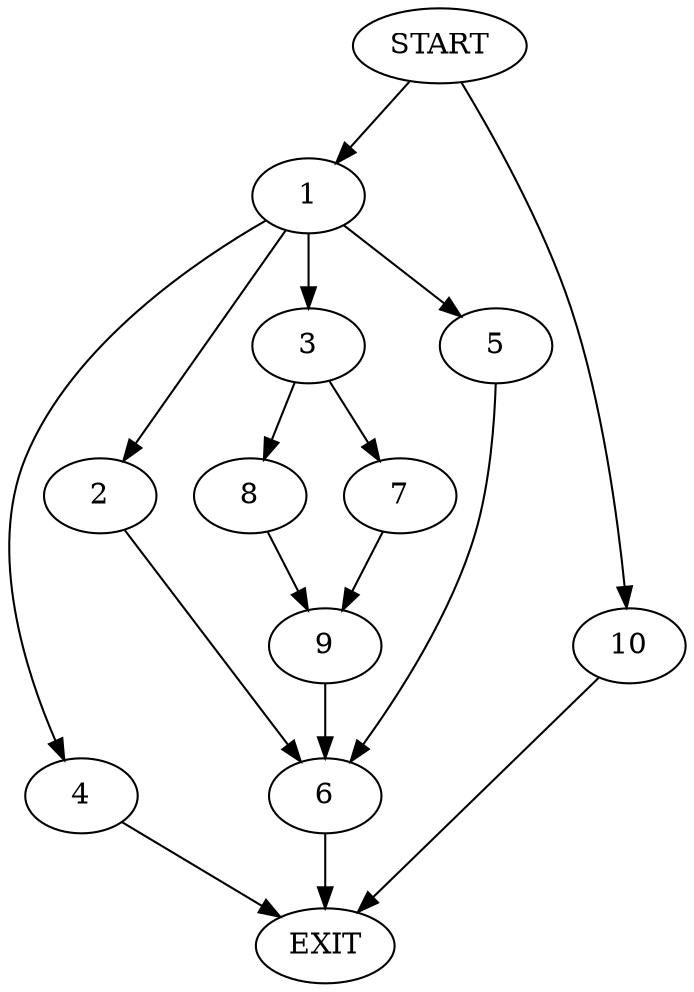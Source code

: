 digraph {
0 [label="START"]
11 [label="EXIT"]
0 -> 1
1 -> 2
1 -> 3
1 -> 4
1 -> 5
2 -> 6
5 -> 6
4 -> 11
3 -> 7
3 -> 8
6 -> 11
8 -> 9
7 -> 9
9 -> 6
0 -> 10
10 -> 11
}
